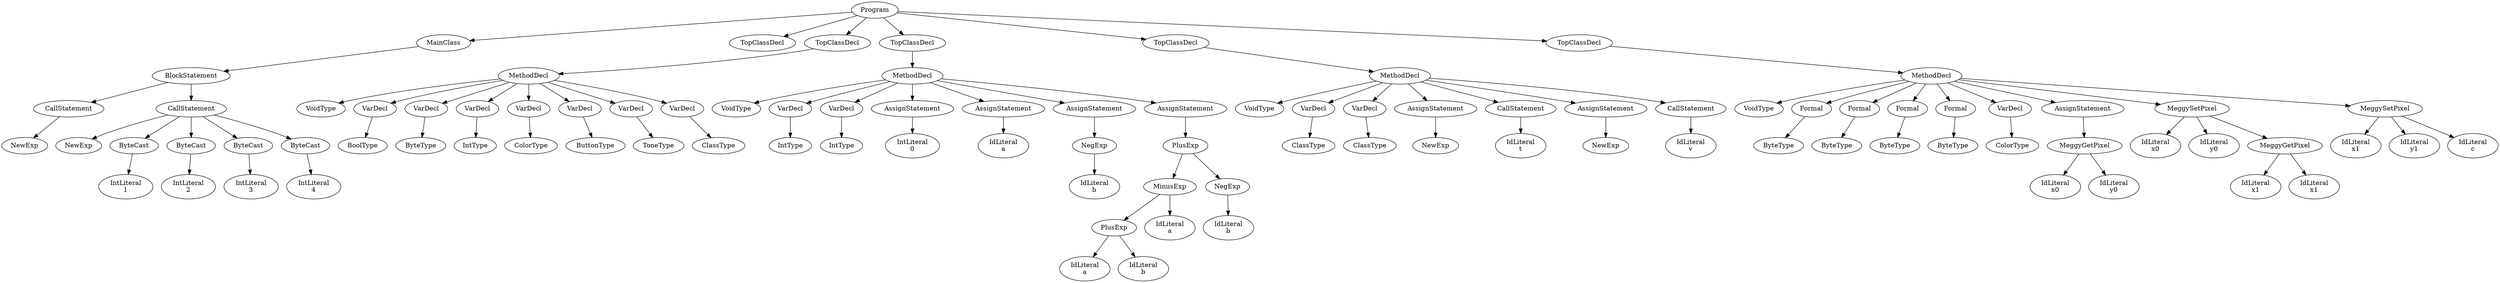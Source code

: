 digraph ASTGraph {
0 [ label="Program" ];
1 [ label="MainClass" ];
0 -> 1
2 [ label="BlockStatement" ];
1 -> 2
3 [ label="CallStatement" ];
2 -> 3
4 [ label="NewExp" ];
3 -> 4
5 [ label="CallStatement" ];
2 -> 5
6 [ label="NewExp" ];
5 -> 6
7 [ label="ByteCast" ];
5 -> 7
8 [ label="IntLiteral\n1" ];
7 -> 8
9 [ label="ByteCast" ];
5 -> 9
10 [ label="IntLiteral\n2" ];
9 -> 10
11 [ label="ByteCast" ];
5 -> 11
12 [ label="IntLiteral\n3" ];
11 -> 12
13 [ label="ByteCast" ];
5 -> 13
14 [ label="IntLiteral\n4" ];
13 -> 14
15 [ label="TopClassDecl" ];
0 -> 15
16 [ label="TopClassDecl" ];
0 -> 16
17 [ label="MethodDecl" ];
16 -> 17
18 [ label="VoidType" ];
17 -> 18
19 [ label="VarDecl" ];
17 -> 19
20 [ label="BoolType" ];
19 -> 20
21 [ label="VarDecl" ];
17 -> 21
22 [ label="ByteType" ];
21 -> 22
23 [ label="VarDecl" ];
17 -> 23
24 [ label="IntType" ];
23 -> 24
25 [ label="VarDecl" ];
17 -> 25
26 [ label="ColorType" ];
25 -> 26
27 [ label="VarDecl" ];
17 -> 27
28 [ label="ButtonType" ];
27 -> 28
29 [ label="VarDecl" ];
17 -> 29
30 [ label="ToneType" ];
29 -> 30
31 [ label="VarDecl" ];
17 -> 31
32 [ label="ClassType" ];
31 -> 32
33 [ label="TopClassDecl" ];
0 -> 33
34 [ label="MethodDecl" ];
33 -> 34
35 [ label="VoidType" ];
34 -> 35
36 [ label="VarDecl" ];
34 -> 36
37 [ label="IntType" ];
36 -> 37
38 [ label="VarDecl" ];
34 -> 38
39 [ label="IntType" ];
38 -> 39
40 [ label="AssignStatement" ];
34 -> 40
41 [ label="IntLiteral\n0" ];
40 -> 41
42 [ label="AssignStatement" ];
34 -> 42
43 [ label="IdLiteral\na" ];
42 -> 43
44 [ label="AssignStatement" ];
34 -> 44
45 [ label="NegExp" ];
44 -> 45
46 [ label="IdLiteral\nb" ];
45 -> 46
47 [ label="AssignStatement" ];
34 -> 47
48 [ label="PlusExp" ];
47 -> 48
49 [ label="MinusExp" ];
48 -> 49
50 [ label="PlusExp" ];
49 -> 50
51 [ label="IdLiteral\na" ];
50 -> 51
52 [ label="IdLiteral\nb" ];
50 -> 52
53 [ label="IdLiteral\na" ];
49 -> 53
54 [ label="NegExp" ];
48 -> 54
55 [ label="IdLiteral\nb" ];
54 -> 55
56 [ label="TopClassDecl" ];
0 -> 56
57 [ label="MethodDecl" ];
56 -> 57
58 [ label="VoidType" ];
57 -> 58
59 [ label="VarDecl" ];
57 -> 59
60 [ label="ClassType" ];
59 -> 60
61 [ label="VarDecl" ];
57 -> 61
62 [ label="ClassType" ];
61 -> 62
63 [ label="AssignStatement" ];
57 -> 63
64 [ label="NewExp" ];
63 -> 64
65 [ label="CallStatement" ];
57 -> 65
66 [ label="IdLiteral\nt" ];
65 -> 66
67 [ label="AssignStatement" ];
57 -> 67
68 [ label="NewExp" ];
67 -> 68
69 [ label="CallStatement" ];
57 -> 69
70 [ label="IdLiteral\nv" ];
69 -> 70
71 [ label="TopClassDecl" ];
0 -> 71
72 [ label="MethodDecl" ];
71 -> 72
73 [ label="VoidType" ];
72 -> 73
74 [ label="Formal" ];
72 -> 74
75 [ label="ByteType" ];
74 -> 75
76 [ label="Formal" ];
72 -> 76
77 [ label="ByteType" ];
76 -> 77
78 [ label="Formal" ];
72 -> 78
79 [ label="ByteType" ];
78 -> 79
80 [ label="Formal" ];
72 -> 80
81 [ label="ByteType" ];
80 -> 81
82 [ label="VarDecl" ];
72 -> 82
83 [ label="ColorType" ];
82 -> 83
84 [ label="AssignStatement" ];
72 -> 84
85 [ label="MeggyGetPixel" ];
84 -> 85
86 [ label="IdLiteral\nx0" ];
85 -> 86
87 [ label="IdLiteral\ny0" ];
85 -> 87
88 [ label="MeggySetPixel" ];
72 -> 88
89 [ label="IdLiteral\nx0" ];
88 -> 89
90 [ label="IdLiteral\ny0" ];
88 -> 90
91 [ label="MeggyGetPixel" ];
88 -> 91
92 [ label="IdLiteral\nx1" ];
91 -> 92
93 [ label="IdLiteral\nx1" ];
91 -> 93
94 [ label="MeggySetPixel" ];
72 -> 94
95 [ label="IdLiteral\nx1" ];
94 -> 95
96 [ label="IdLiteral\ny1" ];
94 -> 96
97 [ label="IdLiteral\nc" ];
94 -> 97
}
